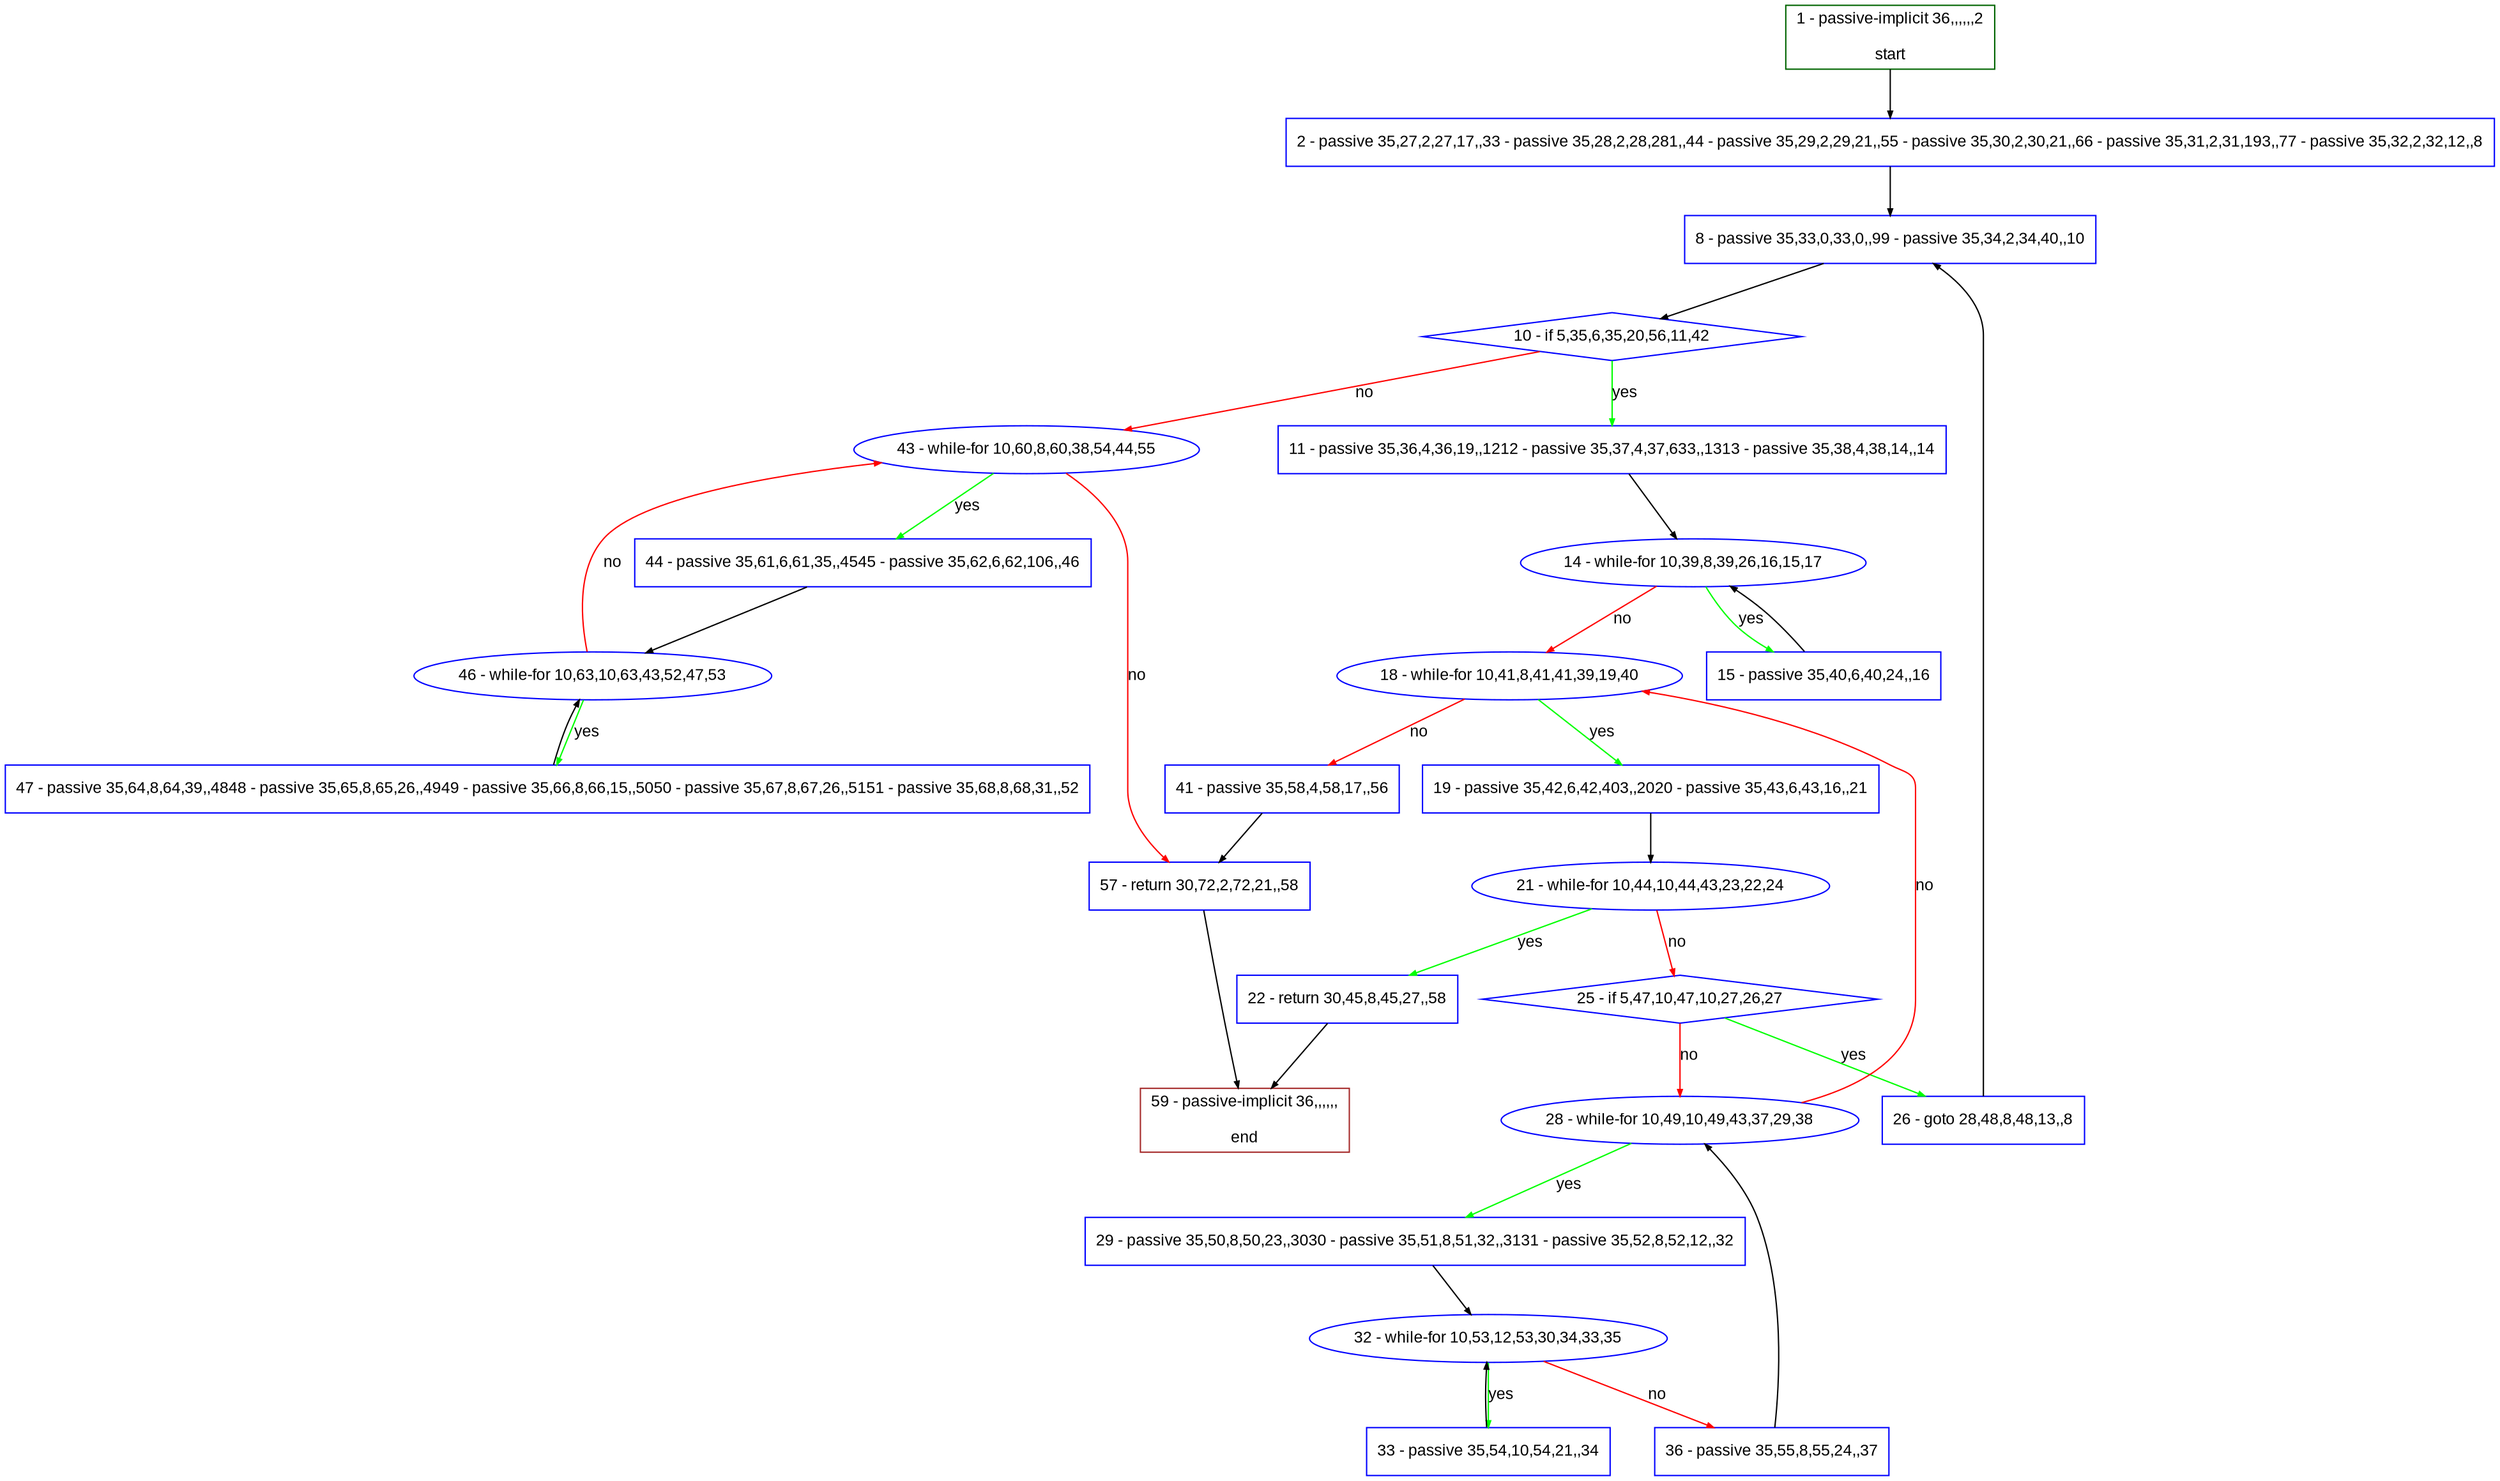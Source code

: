 digraph "" {
  graph [pack="true", label="", fontsize="12", packmode="clust", fontname="Arial", fillcolor="#FFFFCC", bgcolor="white", style="rounded,filled", compound="true"];
  node [node_initialized="no", label="", color="grey", fontsize="12", fillcolor="white", fontname="Arial", style="filled", shape="rectangle", compound="true", fixedsize="false"];
  edge [fontcolor="black", arrowhead="normal", arrowtail="none", arrowsize="0.5", ltail="", label="", color="black", fontsize="12", lhead="", fontname="Arial", dir="forward", compound="true"];
  __N1 [label="2 - passive 35,27,2,27,17,,33 - passive 35,28,2,28,281,,44 - passive 35,29,2,29,21,,55 - passive 35,30,2,30,21,,66 - passive 35,31,2,31,193,,77 - passive 35,32,2,32,12,,8", color="#0000ff", fillcolor="#ffffff", style="filled", shape="box"];
  __N2 [label="1 - passive-implicit 36,,,,,,2\n\nstart", color="#006400", fillcolor="#ffffff", style="filled", shape="box"];
  __N3 [label="8 - passive 35,33,0,33,0,,99 - passive 35,34,2,34,40,,10", color="#0000ff", fillcolor="#ffffff", style="filled", shape="box"];
  __N4 [label="10 - if 5,35,6,35,20,56,11,42", color="#0000ff", fillcolor="#ffffff", style="filled", shape="diamond"];
  __N5 [label="11 - passive 35,36,4,36,19,,1212 - passive 35,37,4,37,633,,1313 - passive 35,38,4,38,14,,14", color="#0000ff", fillcolor="#ffffff", style="filled", shape="box"];
  __N6 [label="43 - while-for 10,60,8,60,38,54,44,55", color="#0000ff", fillcolor="#ffffff", style="filled", shape="oval"];
  __N7 [label="14 - while-for 10,39,8,39,26,16,15,17", color="#0000ff", fillcolor="#ffffff", style="filled", shape="oval"];
  __N8 [label="15 - passive 35,40,6,40,24,,16", color="#0000ff", fillcolor="#ffffff", style="filled", shape="box"];
  __N9 [label="18 - while-for 10,41,8,41,41,39,19,40", color="#0000ff", fillcolor="#ffffff", style="filled", shape="oval"];
  __N10 [label="19 - passive 35,42,6,42,403,,2020 - passive 35,43,6,43,16,,21", color="#0000ff", fillcolor="#ffffff", style="filled", shape="box"];
  __N11 [label="41 - passive 35,58,4,58,17,,56", color="#0000ff", fillcolor="#ffffff", style="filled", shape="box"];
  __N12 [label="21 - while-for 10,44,10,44,43,23,22,24", color="#0000ff", fillcolor="#ffffff", style="filled", shape="oval"];
  __N13 [label="22 - return 30,45,8,45,27,,58", color="#0000ff", fillcolor="#ffffff", style="filled", shape="box"];
  __N14 [label="25 - if 5,47,10,47,10,27,26,27", color="#0000ff", fillcolor="#ffffff", style="filled", shape="diamond"];
  __N15 [label="59 - passive-implicit 36,,,,,,\n\nend", color="#a52a2a", fillcolor="#ffffff", style="filled", shape="box"];
  __N16 [label="26 - goto 28,48,8,48,13,,8", color="#0000ff", fillcolor="#ffffff", style="filled", shape="box"];
  __N17 [label="28 - while-for 10,49,10,49,43,37,29,38", color="#0000ff", fillcolor="#ffffff", style="filled", shape="oval"];
  __N18 [label="29 - passive 35,50,8,50,23,,3030 - passive 35,51,8,51,32,,3131 - passive 35,52,8,52,12,,32", color="#0000ff", fillcolor="#ffffff", style="filled", shape="box"];
  __N19 [label="32 - while-for 10,53,12,53,30,34,33,35", color="#0000ff", fillcolor="#ffffff", style="filled", shape="oval"];
  __N20 [label="33 - passive 35,54,10,54,21,,34", color="#0000ff", fillcolor="#ffffff", style="filled", shape="box"];
  __N21 [label="36 - passive 35,55,8,55,24,,37", color="#0000ff", fillcolor="#ffffff", style="filled", shape="box"];
  __N22 [label="57 - return 30,72,2,72,21,,58", color="#0000ff", fillcolor="#ffffff", style="filled", shape="box"];
  __N23 [label="44 - passive 35,61,6,61,35,,4545 - passive 35,62,6,62,106,,46", color="#0000ff", fillcolor="#ffffff", style="filled", shape="box"];
  __N24 [label="46 - while-for 10,63,10,63,43,52,47,53", color="#0000ff", fillcolor="#ffffff", style="filled", shape="oval"];
  __N25 [label="47 - passive 35,64,8,64,39,,4848 - passive 35,65,8,65,26,,4949 - passive 35,66,8,66,15,,5050 - passive 35,67,8,67,26,,5151 - passive 35,68,8,68,31,,52", color="#0000ff", fillcolor="#ffffff", style="filled", shape="box"];
  __N2 -> __N1 [arrowhead="normal", arrowtail="none", color="#000000", label="", dir="forward"];
  __N1 -> __N3 [arrowhead="normal", arrowtail="none", color="#000000", label="", dir="forward"];
  __N3 -> __N4 [arrowhead="normal", arrowtail="none", color="#000000", label="", dir="forward"];
  __N4 -> __N5 [arrowhead="normal", arrowtail="none", color="#00ff00", label="yes", dir="forward"];
  __N4 -> __N6 [arrowhead="normal", arrowtail="none", color="#ff0000", label="no", dir="forward"];
  __N5 -> __N7 [arrowhead="normal", arrowtail="none", color="#000000", label="", dir="forward"];
  __N7 -> __N8 [arrowhead="normal", arrowtail="none", color="#00ff00", label="yes", dir="forward"];
  __N8 -> __N7 [arrowhead="normal", arrowtail="none", color="#000000", label="", dir="forward"];
  __N7 -> __N9 [arrowhead="normal", arrowtail="none", color="#ff0000", label="no", dir="forward"];
  __N9 -> __N10 [arrowhead="normal", arrowtail="none", color="#00ff00", label="yes", dir="forward"];
  __N9 -> __N11 [arrowhead="normal", arrowtail="none", color="#ff0000", label="no", dir="forward"];
  __N10 -> __N12 [arrowhead="normal", arrowtail="none", color="#000000", label="", dir="forward"];
  __N12 -> __N13 [arrowhead="normal", arrowtail="none", color="#00ff00", label="yes", dir="forward"];
  __N12 -> __N14 [arrowhead="normal", arrowtail="none", color="#ff0000", label="no", dir="forward"];
  __N13 -> __N15 [arrowhead="normal", arrowtail="none", color="#000000", label="", dir="forward"];
  __N14 -> __N16 [arrowhead="normal", arrowtail="none", color="#00ff00", label="yes", dir="forward"];
  __N14 -> __N17 [arrowhead="normal", arrowtail="none", color="#ff0000", label="no", dir="forward"];
  __N16 -> __N3 [arrowhead="normal", arrowtail="none", color="#000000", label="", dir="forward"];
  __N17 -> __N9 [arrowhead="normal", arrowtail="none", color="#ff0000", label="no", dir="forward"];
  __N17 -> __N18 [arrowhead="normal", arrowtail="none", color="#00ff00", label="yes", dir="forward"];
  __N18 -> __N19 [arrowhead="normal", arrowtail="none", color="#000000", label="", dir="forward"];
  __N19 -> __N20 [arrowhead="normal", arrowtail="none", color="#00ff00", label="yes", dir="forward"];
  __N20 -> __N19 [arrowhead="normal", arrowtail="none", color="#000000", label="", dir="forward"];
  __N19 -> __N21 [arrowhead="normal", arrowtail="none", color="#ff0000", label="no", dir="forward"];
  __N21 -> __N17 [arrowhead="normal", arrowtail="none", color="#000000", label="", dir="forward"];
  __N11 -> __N22 [arrowhead="normal", arrowtail="none", color="#000000", label="", dir="forward"];
  __N6 -> __N23 [arrowhead="normal", arrowtail="none", color="#00ff00", label="yes", dir="forward"];
  __N6 -> __N22 [arrowhead="normal", arrowtail="none", color="#ff0000", label="no", dir="forward"];
  __N23 -> __N24 [arrowhead="normal", arrowtail="none", color="#000000", label="", dir="forward"];
  __N24 -> __N6 [arrowhead="normal", arrowtail="none", color="#ff0000", label="no", dir="forward"];
  __N24 -> __N25 [arrowhead="normal", arrowtail="none", color="#00ff00", label="yes", dir="forward"];
  __N25 -> __N24 [arrowhead="normal", arrowtail="none", color="#000000", label="", dir="forward"];
  __N22 -> __N15 [arrowhead="normal", arrowtail="none", color="#000000", label="", dir="forward"];
}
